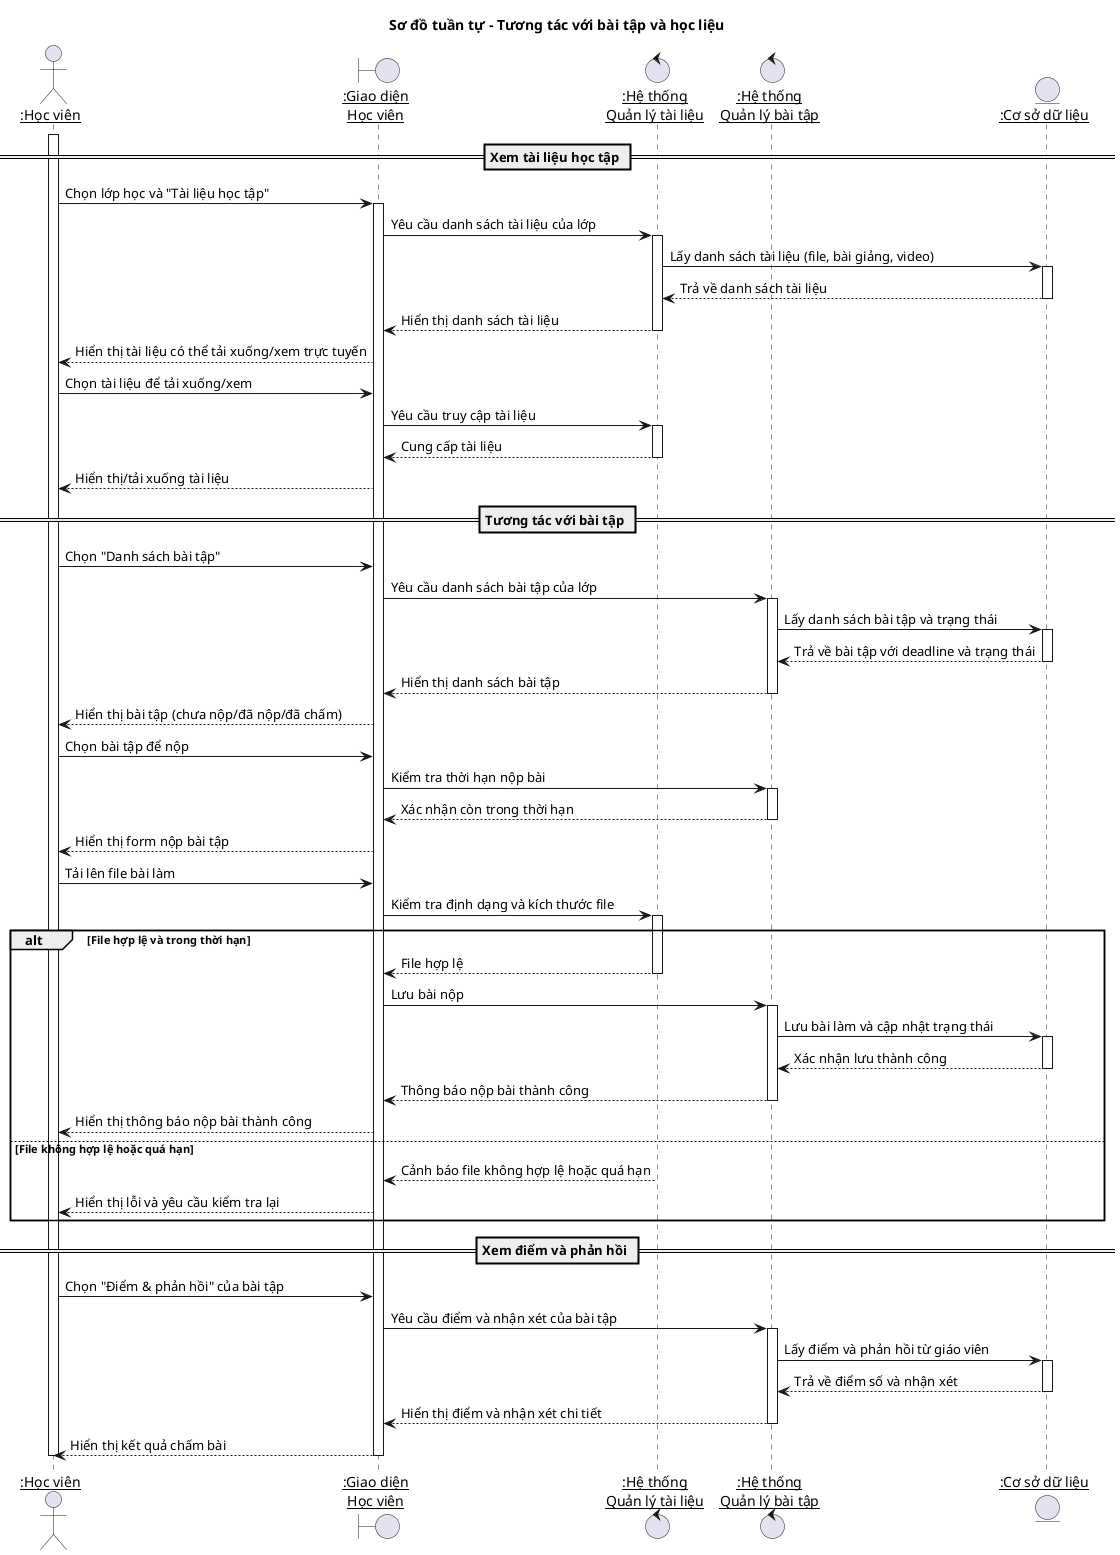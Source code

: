 @startuml
title Sơ đồ tuần tự - Tương tác với bài tập và học liệu

skinparam participantPadding 20
skinparam boxPadding 10

actor "<u>:Học viên" as Student
boundary "<u>:Giao diện\n<u>Học viên" as UI
control "<u>:Hệ thống\n<u>Quản lý tài liệu" as DocumentSystem
control "<u>:Hệ thống\n<u>Quản lý bài tập" as AssignmentSystem
entity "<u>:Cơ sở dữ liệu" as DB

== Xem tài liệu học tập ==
activate Student
Student -> UI: Chọn lớp học và "Tài liệu học tập"
activate UI
UI -> DocumentSystem: Yêu cầu danh sách tài liệu của lớp
activate DocumentSystem
DocumentSystem -> DB: Lấy danh sách tài liệu (file, bài giảng, video)
activate DB
DB --> DocumentSystem: Trả về danh sách tài liệu
deactivate DB
DocumentSystem --> UI: Hiển thị danh sách tài liệu
deactivate DocumentSystem
UI --> Student: Hiển thị tài liệu có thể tải xuống/xem trực tuyến

Student -> UI: Chọn tài liệu để tải xuống/xem
UI -> DocumentSystem: Yêu cầu truy cập tài liệu
activate DocumentSystem
DocumentSystem --> UI: Cung cấp tài liệu
deactivate DocumentSystem
UI --> Student: Hiển thị/tải xuống tài liệu

== Tương tác với bài tập ==
Student -> UI: Chọn "Danh sách bài tập"
UI -> AssignmentSystem: Yêu cầu danh sách bài tập của lớp
activate AssignmentSystem
AssignmentSystem -> DB: Lấy danh sách bài tập và trạng thái
activate DB
DB --> AssignmentSystem: Trả về bài tập với deadline và trạng thái
deactivate DB
AssignmentSystem --> UI: Hiển thị danh sách bài tập
deactivate AssignmentSystem
UI --> Student: Hiển thị bài tập (chưa nộp/đã nộp/đã chấm)

Student -> UI: Chọn bài tập để nộp
UI -> AssignmentSystem: Kiểm tra thời hạn nộp bài
activate AssignmentSystem
AssignmentSystem --> UI: Xác nhận còn trong thời hạn
deactivate AssignmentSystem
UI --> Student: Hiển thị form nộp bài tập

Student -> UI: Tải lên file bài làm
UI -> DocumentSystem: Kiểm tra định dạng và kích thước file
activate DocumentSystem

alt File hợp lệ và trong thời hạn
    DocumentSystem --> UI: File hợp lệ
    deactivate DocumentSystem
    UI -> AssignmentSystem: Lưu bài nộp
    activate AssignmentSystem
    AssignmentSystem -> DB: Lưu bài làm và cập nhật trạng thái
    activate DB
    DB --> AssignmentSystem: Xác nhận lưu thành công
    deactivate DB
    AssignmentSystem --> UI: Thông báo nộp bài thành công
    deactivate AssignmentSystem
    UI --> Student: Hiển thị thông báo nộp bài thành công
else File không hợp lệ hoặc quá hạn
    DocumentSystem --> UI: Cảnh báo file không hợp lệ hoặc quá hạn
    deactivate DocumentSystem
    UI --> Student: Hiển thị lỗi và yêu cầu kiểm tra lại
end

== Xem điểm và phản hồi ==
Student -> UI: Chọn "Điểm & phản hồi" của bài tập
UI -> AssignmentSystem: Yêu cầu điểm và nhận xét của bài tập
activate AssignmentSystem
AssignmentSystem -> DB: Lấy điểm và phản hồi từ giáo viên
activate DB
DB --> AssignmentSystem: Trả về điểm số và nhận xét
deactivate DB
AssignmentSystem --> UI: Hiển thị điểm và nhận xét chi tiết
deactivate AssignmentSystem
UI --> Student: Hiển thị kết quả chấm bài

deactivate UI
deactivate Student

@enduml